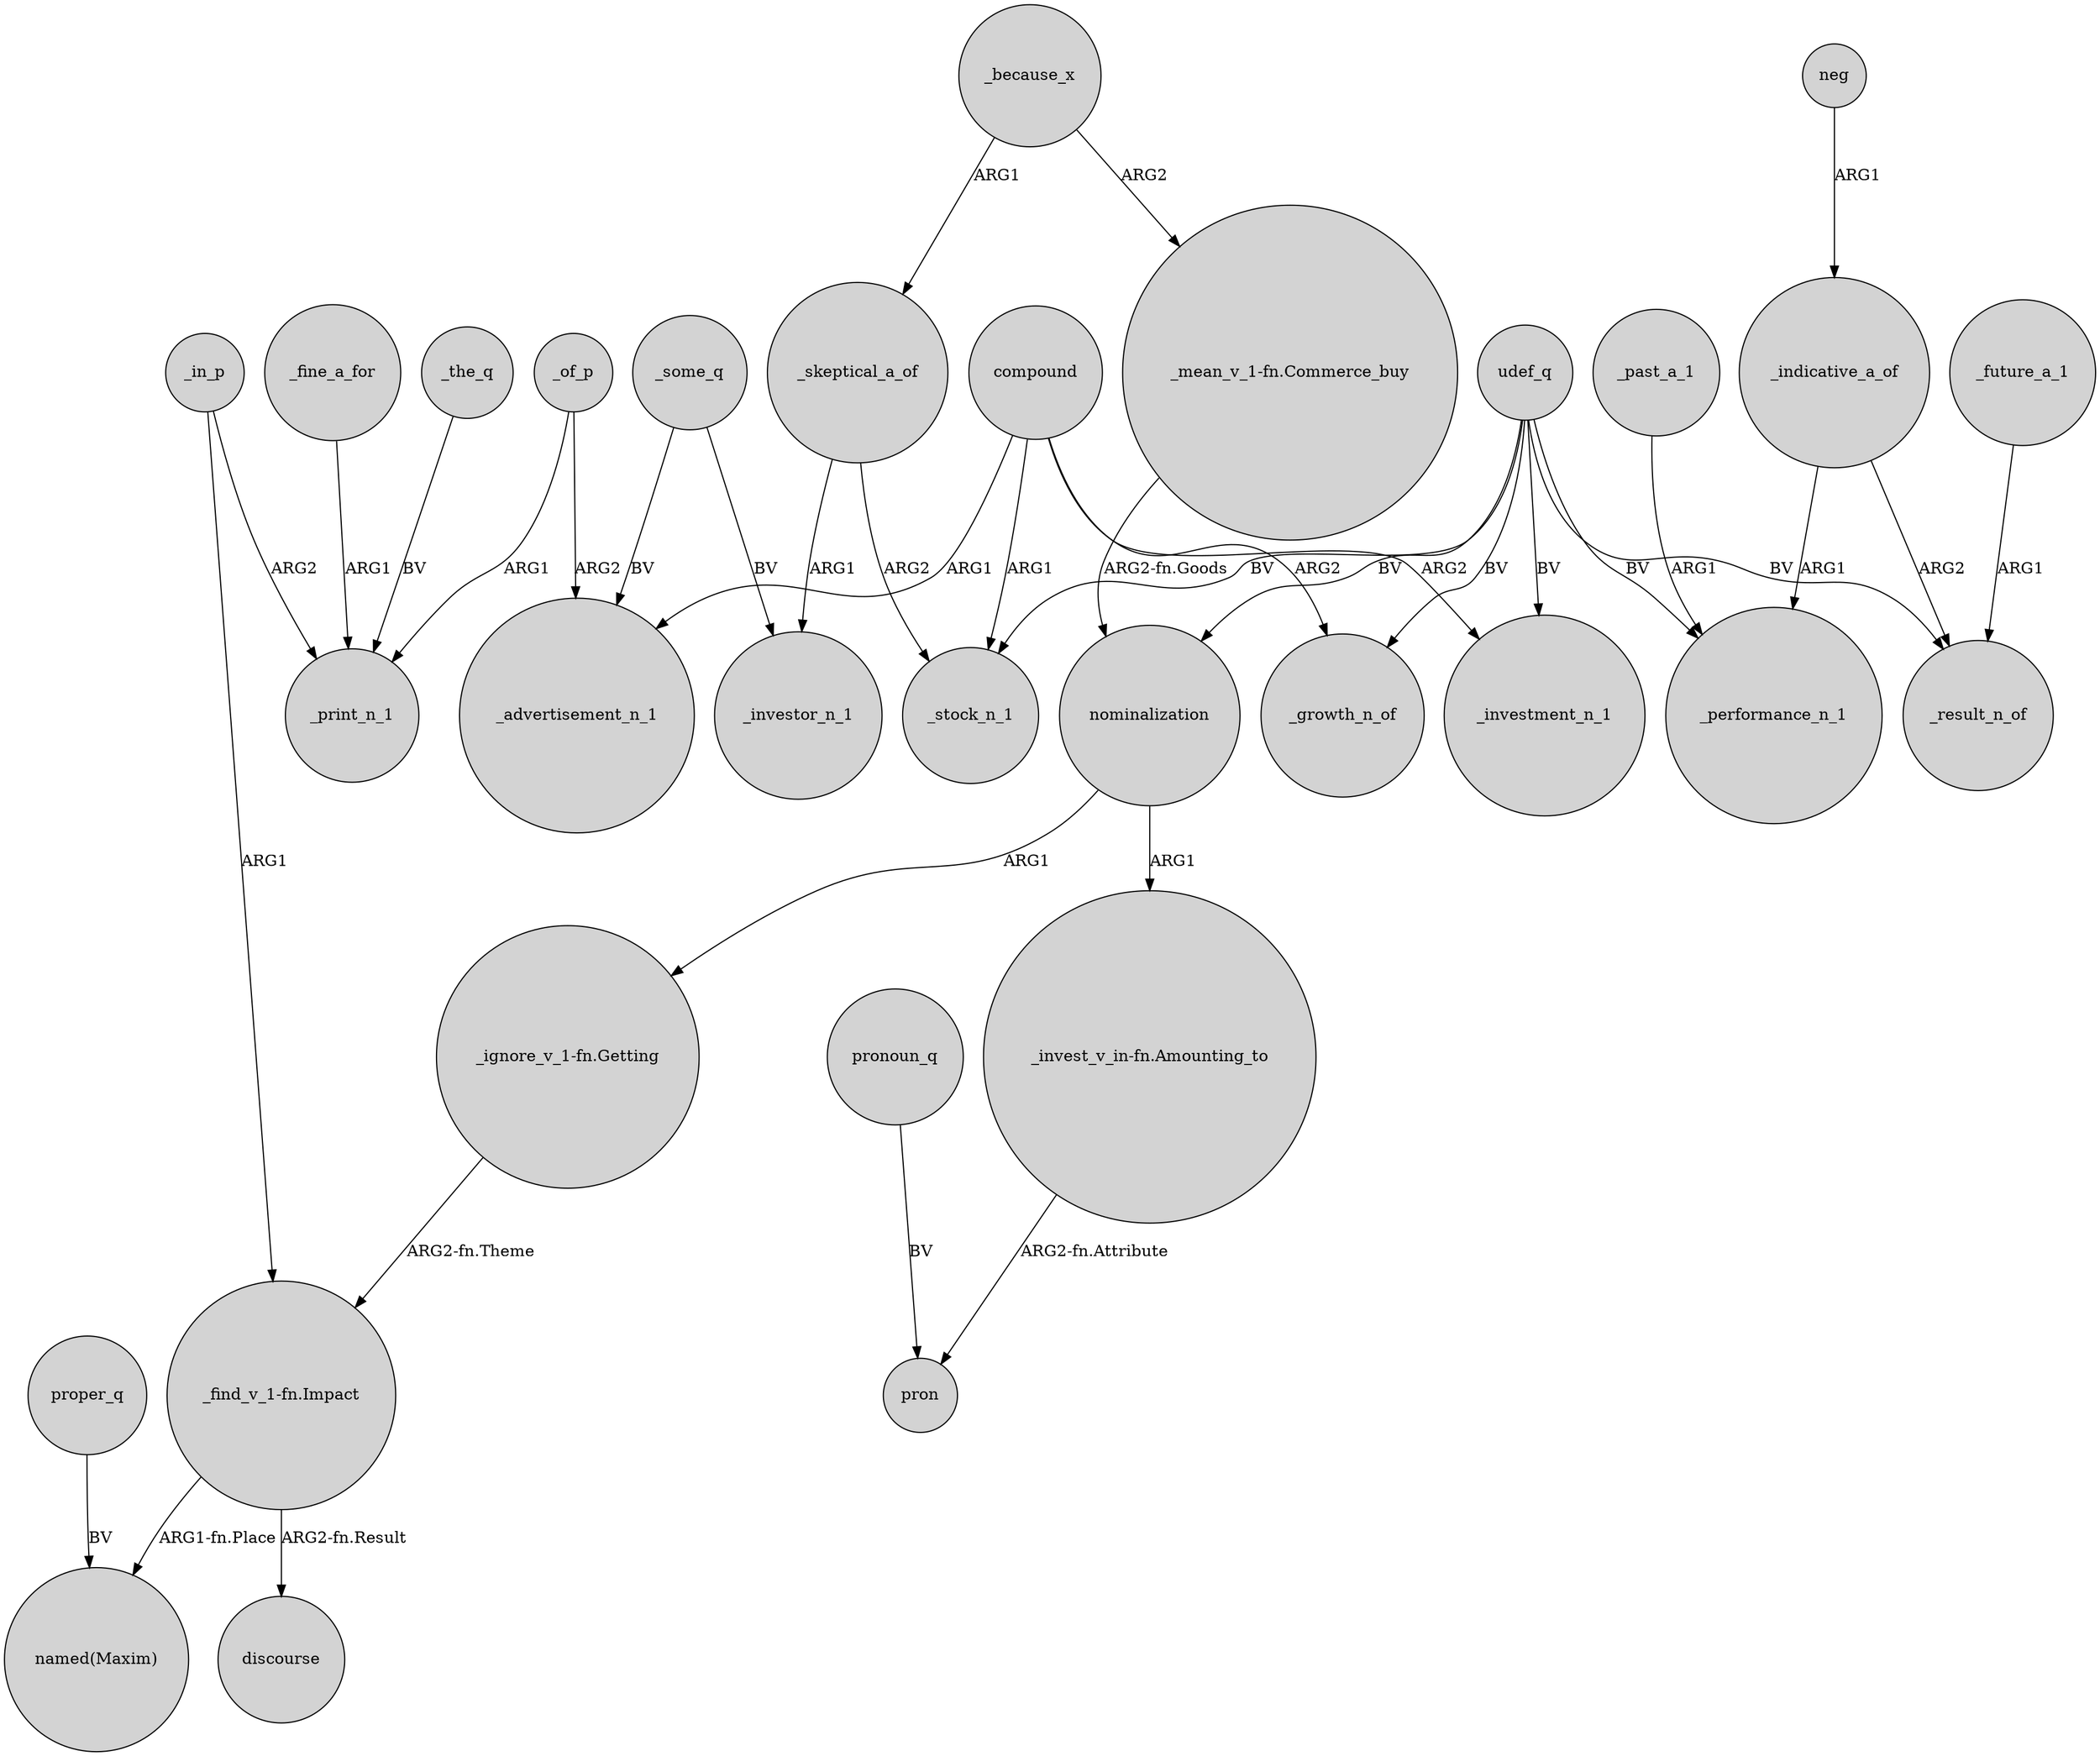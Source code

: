 digraph {
	node [shape=circle style=filled]
	_in_p -> _print_n_1 [label=ARG2]
	"_ignore_v_1-fn.Getting" -> "_find_v_1-fn.Impact" [label="ARG2-fn.Theme"]
	_skeptical_a_of -> _stock_n_1 [label=ARG2]
	compound -> _investment_n_1 [label=ARG2]
	udef_q -> _performance_n_1 [label=BV]
	_fine_a_for -> _print_n_1 [label=ARG1]
	udef_q -> nominalization [label=BV]
	_of_p -> _print_n_1 [label=ARG1]
	neg -> _indicative_a_of [label=ARG1]
	nominalization -> "_ignore_v_1-fn.Getting" [label=ARG1]
	_skeptical_a_of -> _investor_n_1 [label=ARG1]
	_because_x -> _skeptical_a_of [label=ARG1]
	compound -> _stock_n_1 [label=ARG1]
	"_find_v_1-fn.Impact" -> discourse [label="ARG2-fn.Result"]
	_indicative_a_of -> _performance_n_1 [label=ARG1]
	pronoun_q -> pron [label=BV]
	udef_q -> _stock_n_1 [label=BV]
	"_mean_v_1-fn.Commerce_buy" -> nominalization [label="ARG2-fn.Goods"]
	_past_a_1 -> _performance_n_1 [label=ARG1]
	_some_q -> _advertisement_n_1 [label=BV]
	nominalization -> "_invest_v_in-fn.Amounting_to" [label=ARG1]
	compound -> _growth_n_of [label=ARG2]
	"_invest_v_in-fn.Amounting_to" -> pron [label="ARG2-fn.Attribute"]
	_in_p -> "_find_v_1-fn.Impact" [label=ARG1]
	udef_q -> _investment_n_1 [label=BV]
	proper_q -> "named(Maxim)" [label=BV]
	udef_q -> _growth_n_of [label=BV]
	_future_a_1 -> _result_n_of [label=ARG1]
	"_find_v_1-fn.Impact" -> "named(Maxim)" [label="ARG1-fn.Place"]
	_indicative_a_of -> _result_n_of [label=ARG2]
	_some_q -> _investor_n_1 [label=BV]
	udef_q -> _result_n_of [label=BV]
	_the_q -> _print_n_1 [label=BV]
	_of_p -> _advertisement_n_1 [label=ARG2]
	compound -> _advertisement_n_1 [label=ARG1]
	_because_x -> "_mean_v_1-fn.Commerce_buy" [label=ARG2]
}
